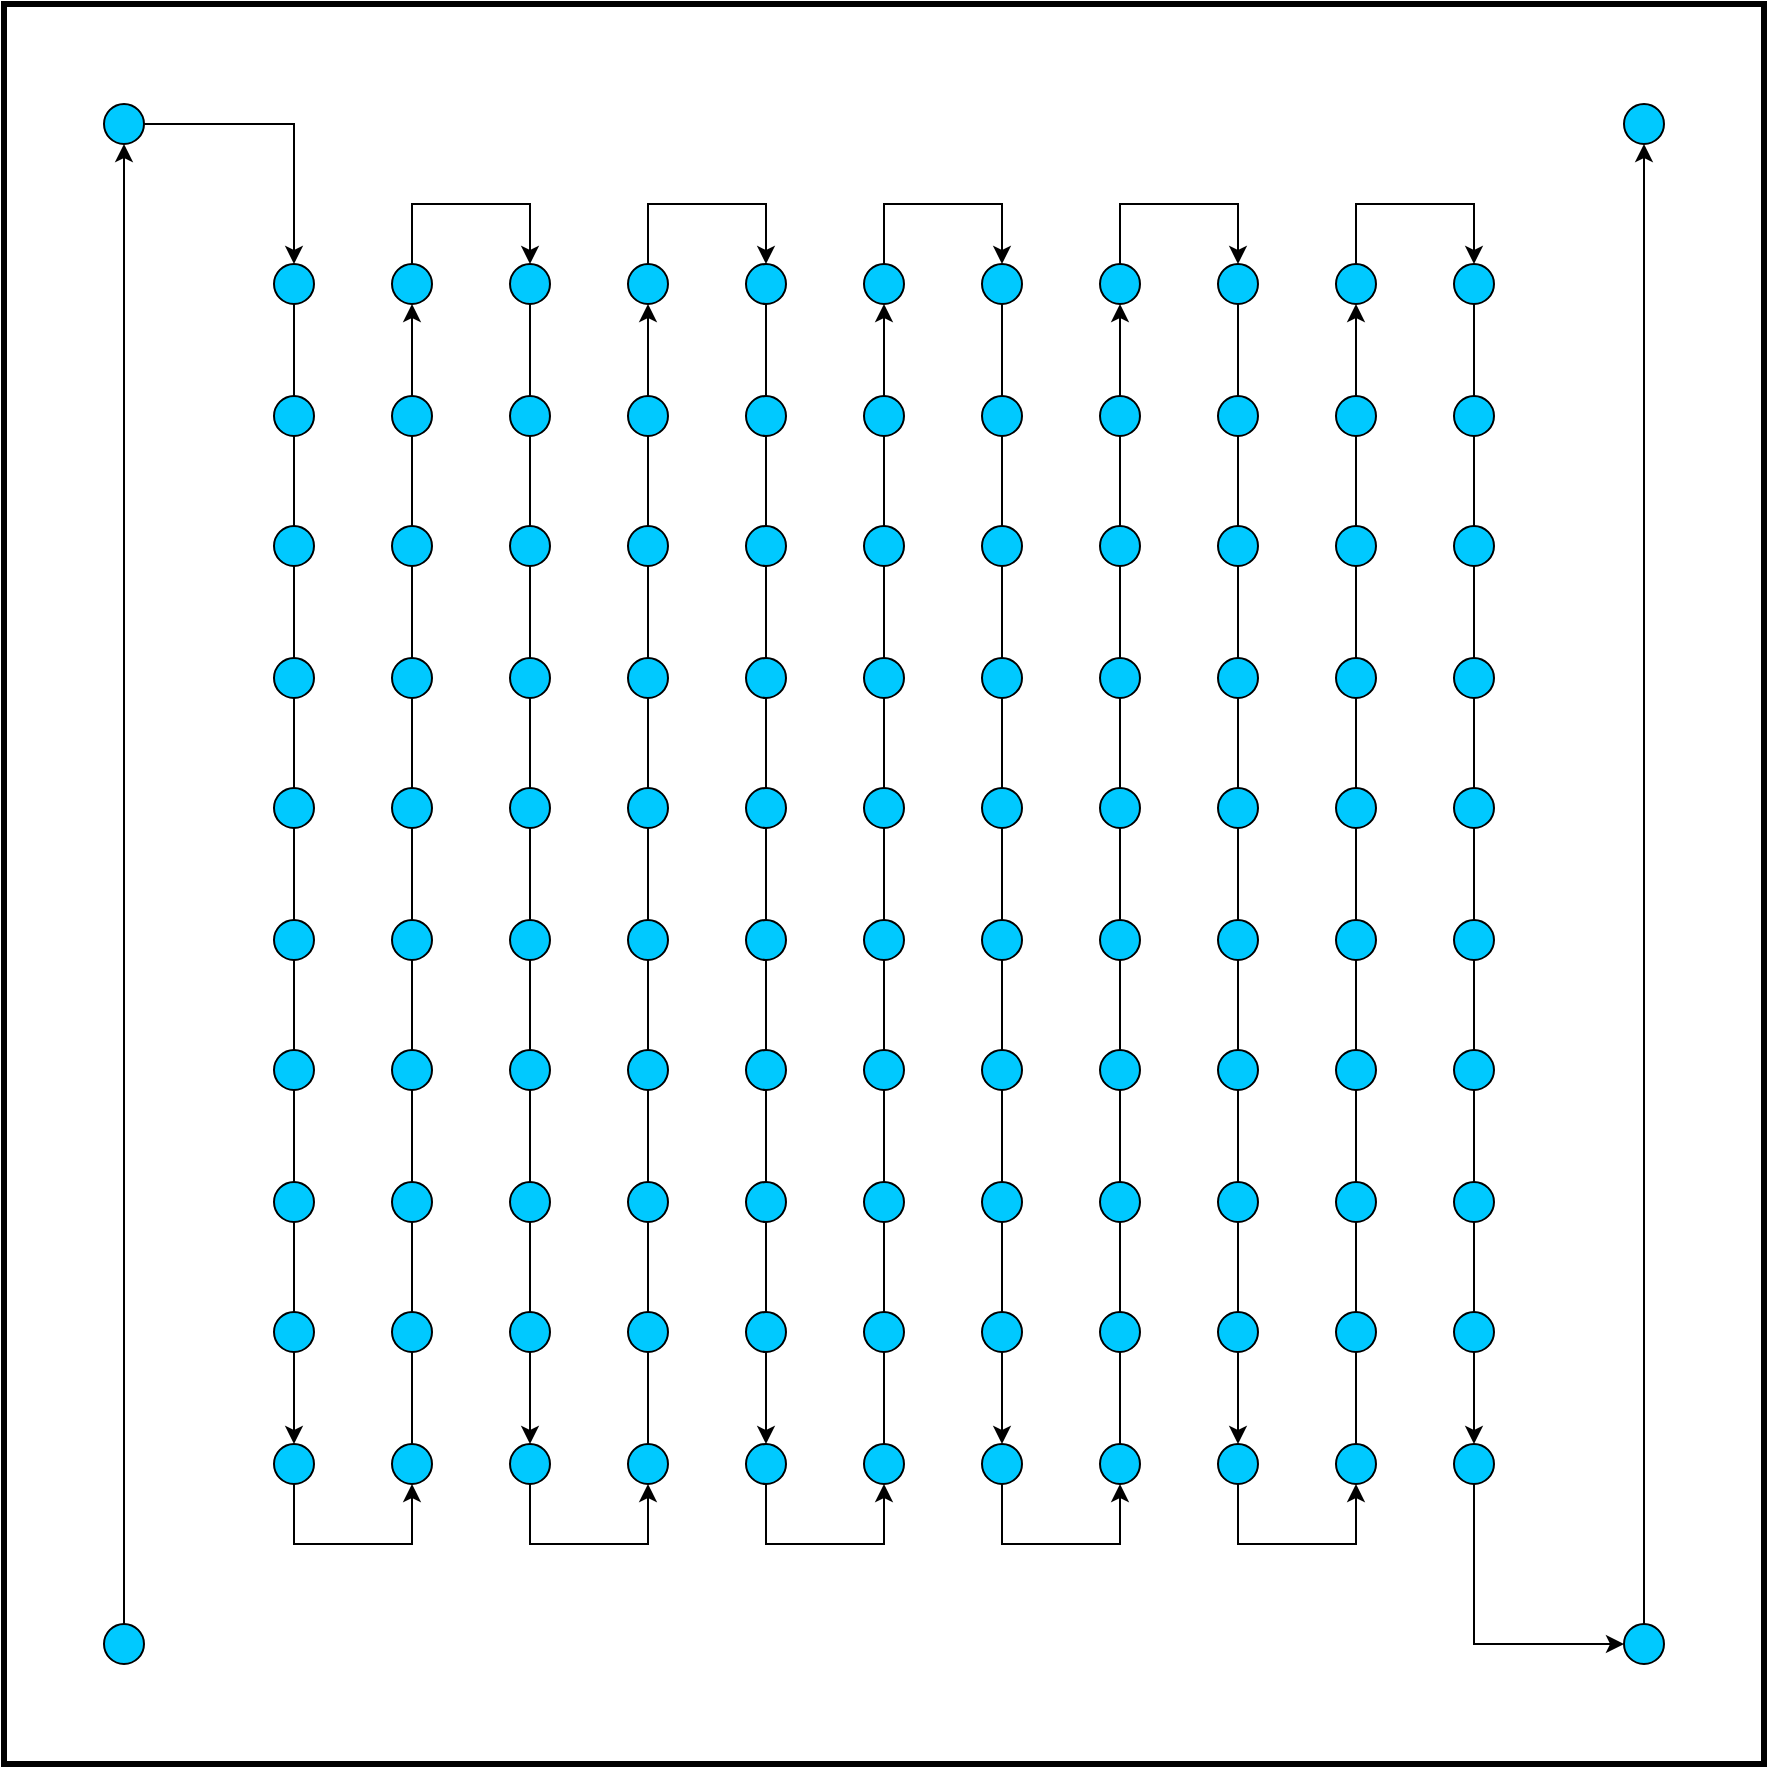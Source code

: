 <mxfile version="13.4.5" type="device"><diagram id="5TqXiVjfxqVNTCW1OdKs" name="Page-1"><mxGraphModel dx="2448" dy="993" grid="1" gridSize="10" guides="1" tooltips="1" connect="1" arrows="1" fold="1" page="1" pageScale="1" pageWidth="900" pageHeight="900" math="0" shadow="0"><root><mxCell id="0"/><mxCell id="1" parent="0"/><mxCell id="sYBojqlS_0_pmqXPdtXY-175" value="" style="rounded=0;whiteSpace=wrap;html=1;fillColor=none;strokeWidth=3;" vertex="1" parent="1"><mxGeometry x="10" y="10" width="880" height="880" as="geometry"/></mxCell><mxCell id="sYBojqlS_0_pmqXPdtXY-170" style="edgeStyle=orthogonalEdgeStyle;rounded=0;orthogonalLoop=1;jettySize=auto;html=1;exitX=0.5;exitY=0;exitDx=0;exitDy=0;entryX=0.5;entryY=1;entryDx=0;entryDy=0;" edge="1" parent="1" source="sYBojqlS_0_pmqXPdtXY-129" target="sYBojqlS_0_pmqXPdtXY-16"><mxGeometry relative="1" as="geometry"/></mxCell><mxCell id="sYBojqlS_0_pmqXPdtXY-158" style="edgeStyle=orthogonalEdgeStyle;rounded=0;orthogonalLoop=1;jettySize=auto;html=1;exitX=0.5;exitY=0;exitDx=0;exitDy=0;entryX=0.5;entryY=1;entryDx=0;entryDy=0;" edge="1" parent="1" source="sYBojqlS_0_pmqXPdtXY-135" target="sYBojqlS_0_pmqXPdtXY-22"><mxGeometry relative="1" as="geometry"/></mxCell><mxCell id="sYBojqlS_0_pmqXPdtXY-166" style="edgeStyle=orthogonalEdgeStyle;rounded=0;orthogonalLoop=1;jettySize=auto;html=1;exitX=0.5;exitY=0;exitDx=0;exitDy=0;entryX=0.5;entryY=1;entryDx=0;entryDy=0;" edge="1" parent="1" source="sYBojqlS_0_pmqXPdtXY-131" target="sYBojqlS_0_pmqXPdtXY-18"><mxGeometry relative="1" as="geometry"/></mxCell><mxCell id="sYBojqlS_0_pmqXPdtXY-162" style="edgeStyle=orthogonalEdgeStyle;rounded=0;orthogonalLoop=1;jettySize=auto;html=1;exitX=0.5;exitY=0;exitDx=0;exitDy=0;entryX=0.5;entryY=1;entryDx=0;entryDy=0;" edge="1" parent="1" source="sYBojqlS_0_pmqXPdtXY-133" target="sYBojqlS_0_pmqXPdtXY-20"><mxGeometry relative="1" as="geometry"/></mxCell><mxCell id="sYBojqlS_0_pmqXPdtXY-151" style="edgeStyle=orthogonalEdgeStyle;rounded=0;orthogonalLoop=1;jettySize=auto;html=1;exitX=0.5;exitY=0;exitDx=0;exitDy=0;entryX=0.5;entryY=1;entryDx=0;entryDy=0;" edge="1" parent="1" source="sYBojqlS_0_pmqXPdtXY-127" target="sYBojqlS_0_pmqXPdtXY-5"><mxGeometry relative="1" as="geometry"/></mxCell><mxCell id="sYBojqlS_0_pmqXPdtXY-139" style="edgeStyle=orthogonalEdgeStyle;rounded=0;orthogonalLoop=1;jettySize=auto;html=1;exitX=1;exitY=0.5;exitDx=0;exitDy=0;entryX=0.5;entryY=0;entryDx=0;entryDy=0;" edge="1" parent="1" source="sYBojqlS_0_pmqXPdtXY-1" target="sYBojqlS_0_pmqXPdtXY-4"><mxGeometry relative="1" as="geometry"/></mxCell><mxCell id="sYBojqlS_0_pmqXPdtXY-1" value="" style="ellipse;whiteSpace=wrap;html=1;aspect=fixed;fillColor=#00c9ff;" vertex="1" parent="1"><mxGeometry x="60" y="60" width="20" height="20" as="geometry"/></mxCell><mxCell id="sYBojqlS_0_pmqXPdtXY-138" style="edgeStyle=orthogonalEdgeStyle;rounded=0;orthogonalLoop=1;jettySize=auto;html=1;exitX=0.5;exitY=0;exitDx=0;exitDy=0;" edge="1" parent="1" source="sYBojqlS_0_pmqXPdtXY-2" target="sYBojqlS_0_pmqXPdtXY-1"><mxGeometry relative="1" as="geometry"/></mxCell><mxCell id="sYBojqlS_0_pmqXPdtXY-2" value="" style="ellipse;whiteSpace=wrap;html=1;aspect=fixed;fillColor=#00c9ff;" vertex="1" parent="1"><mxGeometry x="60" y="820" width="20" height="20" as="geometry"/></mxCell><mxCell id="sYBojqlS_0_pmqXPdtXY-3" value="" style="ellipse;whiteSpace=wrap;html=1;aspect=fixed;fillColor=#00c9ff;" vertex="1" parent="1"><mxGeometry x="820" y="60" width="20" height="20" as="geometry"/></mxCell><mxCell id="sYBojqlS_0_pmqXPdtXY-174" style="edgeStyle=orthogonalEdgeStyle;rounded=0;orthogonalLoop=1;jettySize=auto;html=1;exitX=0.5;exitY=0;exitDx=0;exitDy=0;entryX=0.5;entryY=1;entryDx=0;entryDy=0;" edge="1" parent="1" source="sYBojqlS_0_pmqXPdtXY-26" target="sYBojqlS_0_pmqXPdtXY-3"><mxGeometry relative="1" as="geometry"/></mxCell><mxCell id="sYBojqlS_0_pmqXPdtXY-26" value="" style="ellipse;whiteSpace=wrap;html=1;aspect=fixed;fillColor=#00c9ff;" vertex="1" parent="1"><mxGeometry x="820" y="820" width="20" height="20" as="geometry"/></mxCell><mxCell id="sYBojqlS_0_pmqXPdtXY-156" style="edgeStyle=orthogonalEdgeStyle;rounded=0;orthogonalLoop=1;jettySize=auto;html=1;exitX=0.5;exitY=1;exitDx=0;exitDy=0;entryX=0.5;entryY=0;entryDx=0;entryDy=0;" edge="1" parent="1" source="sYBojqlS_0_pmqXPdtXY-4" target="sYBojqlS_0_pmqXPdtXY-126"><mxGeometry relative="1" as="geometry"/></mxCell><mxCell id="sYBojqlS_0_pmqXPdtXY-4" value="" style="ellipse;whiteSpace=wrap;html=1;aspect=fixed;fillColor=#00c9ff;" vertex="1" parent="1"><mxGeometry x="145" y="140" width="20" height="20" as="geometry"/></mxCell><mxCell id="sYBojqlS_0_pmqXPdtXY-152" style="edgeStyle=orthogonalEdgeStyle;rounded=0;orthogonalLoop=1;jettySize=auto;html=1;exitX=0.5;exitY=0;exitDx=0;exitDy=0;entryX=0.5;entryY=0;entryDx=0;entryDy=0;" edge="1" parent="1" source="sYBojqlS_0_pmqXPdtXY-5" target="sYBojqlS_0_pmqXPdtXY-6"><mxGeometry relative="1" as="geometry"><Array as="points"><mxPoint x="214" y="110"/><mxPoint x="273" y="110"/></Array></mxGeometry></mxCell><mxCell id="sYBojqlS_0_pmqXPdtXY-5" value="" style="ellipse;whiteSpace=wrap;html=1;aspect=fixed;fillColor=#00c9ff;" vertex="1" parent="1"><mxGeometry x="204" y="140" width="20" height="20" as="geometry"/></mxCell><mxCell id="sYBojqlS_0_pmqXPdtXY-153" style="edgeStyle=orthogonalEdgeStyle;rounded=0;orthogonalLoop=1;jettySize=auto;html=1;exitX=0.5;exitY=1;exitDx=0;exitDy=0;entryX=0.5;entryY=0;entryDx=0;entryDy=0;" edge="1" parent="1" source="sYBojqlS_0_pmqXPdtXY-6" target="sYBojqlS_0_pmqXPdtXY-128"><mxGeometry relative="1" as="geometry"/></mxCell><mxCell id="sYBojqlS_0_pmqXPdtXY-6" value="" style="ellipse;whiteSpace=wrap;html=1;aspect=fixed;fillColor=#00c9ff;" vertex="1" parent="1"><mxGeometry x="263" y="140" width="20" height="20" as="geometry"/></mxCell><mxCell id="sYBojqlS_0_pmqXPdtXY-171" style="edgeStyle=orthogonalEdgeStyle;rounded=0;orthogonalLoop=1;jettySize=auto;html=1;exitX=0.5;exitY=0;exitDx=0;exitDy=0;entryX=0.5;entryY=0;entryDx=0;entryDy=0;" edge="1" parent="1" source="sYBojqlS_0_pmqXPdtXY-16" target="sYBojqlS_0_pmqXPdtXY-23"><mxGeometry relative="1" as="geometry"><Array as="points"><mxPoint x="686" y="110"/><mxPoint x="745" y="110"/></Array></mxGeometry></mxCell><mxCell id="sYBojqlS_0_pmqXPdtXY-16" value="" style="ellipse;whiteSpace=wrap;html=1;aspect=fixed;fillColor=#00c9ff;" vertex="1" parent="1"><mxGeometry x="676" y="140" width="20" height="20" as="geometry"/></mxCell><mxCell id="sYBojqlS_0_pmqXPdtXY-168" style="edgeStyle=orthogonalEdgeStyle;rounded=0;orthogonalLoop=1;jettySize=auto;html=1;exitX=0.5;exitY=1;exitDx=0;exitDy=0;entryX=0.5;entryY=0;entryDx=0;entryDy=0;" edge="1" parent="1" source="sYBojqlS_0_pmqXPdtXY-17" target="sYBojqlS_0_pmqXPdtXY-130"><mxGeometry relative="1" as="geometry"/></mxCell><mxCell id="sYBojqlS_0_pmqXPdtXY-17" value="" style="ellipse;whiteSpace=wrap;html=1;aspect=fixed;fillColor=#00c9ff;" vertex="1" parent="1"><mxGeometry x="617" y="140" width="20" height="20" as="geometry"/></mxCell><mxCell id="sYBojqlS_0_pmqXPdtXY-167" style="edgeStyle=orthogonalEdgeStyle;rounded=0;orthogonalLoop=1;jettySize=auto;html=1;exitX=0.5;exitY=0;exitDx=0;exitDy=0;entryX=0.5;entryY=0;entryDx=0;entryDy=0;" edge="1" parent="1" source="sYBojqlS_0_pmqXPdtXY-18" target="sYBojqlS_0_pmqXPdtXY-17"><mxGeometry relative="1" as="geometry"><Array as="points"><mxPoint x="568" y="110"/><mxPoint x="627" y="110"/></Array></mxGeometry></mxCell><mxCell id="sYBojqlS_0_pmqXPdtXY-18" value="" style="ellipse;whiteSpace=wrap;html=1;aspect=fixed;fillColor=#00c9ff;" vertex="1" parent="1"><mxGeometry x="558" y="140" width="20" height="20" as="geometry"/></mxCell><mxCell id="sYBojqlS_0_pmqXPdtXY-164" style="edgeStyle=orthogonalEdgeStyle;rounded=0;orthogonalLoop=1;jettySize=auto;html=1;exitX=0.5;exitY=1;exitDx=0;exitDy=0;entryX=0.5;entryY=0;entryDx=0;entryDy=0;" edge="1" parent="1" source="sYBojqlS_0_pmqXPdtXY-19" target="sYBojqlS_0_pmqXPdtXY-132"><mxGeometry relative="1" as="geometry"/></mxCell><mxCell id="sYBojqlS_0_pmqXPdtXY-19" value="" style="ellipse;whiteSpace=wrap;html=1;aspect=fixed;fillColor=#00c9ff;" vertex="1" parent="1"><mxGeometry x="499" y="140" width="20" height="20" as="geometry"/></mxCell><mxCell id="sYBojqlS_0_pmqXPdtXY-163" style="edgeStyle=orthogonalEdgeStyle;rounded=0;orthogonalLoop=1;jettySize=auto;html=1;exitX=0.5;exitY=0;exitDx=0;exitDy=0;entryX=0.5;entryY=0;entryDx=0;entryDy=0;" edge="1" parent="1" source="sYBojqlS_0_pmqXPdtXY-20" target="sYBojqlS_0_pmqXPdtXY-19"><mxGeometry relative="1" as="geometry"><Array as="points"><mxPoint x="450" y="110"/><mxPoint x="509" y="110"/></Array></mxGeometry></mxCell><mxCell id="sYBojqlS_0_pmqXPdtXY-20" value="" style="ellipse;whiteSpace=wrap;html=1;aspect=fixed;fillColor=#00c9ff;" vertex="1" parent="1"><mxGeometry x="440" y="140" width="20" height="20" as="geometry"/></mxCell><mxCell id="sYBojqlS_0_pmqXPdtXY-160" style="edgeStyle=orthogonalEdgeStyle;rounded=0;orthogonalLoop=1;jettySize=auto;html=1;exitX=0.5;exitY=1;exitDx=0;exitDy=0;entryX=0.5;entryY=0;entryDx=0;entryDy=0;" edge="1" parent="1" source="sYBojqlS_0_pmqXPdtXY-21" target="sYBojqlS_0_pmqXPdtXY-134"><mxGeometry relative="1" as="geometry"/></mxCell><mxCell id="sYBojqlS_0_pmqXPdtXY-21" value="" style="ellipse;whiteSpace=wrap;html=1;aspect=fixed;fillColor=#00c9ff;" vertex="1" parent="1"><mxGeometry x="381" y="140" width="20" height="20" as="geometry"/></mxCell><mxCell id="sYBojqlS_0_pmqXPdtXY-159" style="edgeStyle=orthogonalEdgeStyle;rounded=0;orthogonalLoop=1;jettySize=auto;html=1;exitX=0.5;exitY=0;exitDx=0;exitDy=0;entryX=0.5;entryY=0;entryDx=0;entryDy=0;" edge="1" parent="1" source="sYBojqlS_0_pmqXPdtXY-22" target="sYBojqlS_0_pmqXPdtXY-21"><mxGeometry relative="1" as="geometry"><Array as="points"><mxPoint x="332" y="110"/><mxPoint x="391" y="110"/></Array></mxGeometry></mxCell><mxCell id="sYBojqlS_0_pmqXPdtXY-22" value="" style="ellipse;whiteSpace=wrap;html=1;aspect=fixed;fillColor=#00c9ff;" vertex="1" parent="1"><mxGeometry x="322" y="140" width="20" height="20" as="geometry"/></mxCell><mxCell id="sYBojqlS_0_pmqXPdtXY-172" style="edgeStyle=orthogonalEdgeStyle;rounded=0;orthogonalLoop=1;jettySize=auto;html=1;exitX=0.5;exitY=1;exitDx=0;exitDy=0;entryX=0.5;entryY=0;entryDx=0;entryDy=0;" edge="1" parent="1" source="sYBojqlS_0_pmqXPdtXY-23" target="sYBojqlS_0_pmqXPdtXY-136"><mxGeometry relative="1" as="geometry"/></mxCell><mxCell id="sYBojqlS_0_pmqXPdtXY-23" value="" style="ellipse;whiteSpace=wrap;html=1;aspect=fixed;fillColor=#00c9ff;" vertex="1" parent="1"><mxGeometry x="735" y="140" width="20" height="20" as="geometry"/></mxCell><mxCell id="sYBojqlS_0_pmqXPdtXY-30" value="" style="ellipse;whiteSpace=wrap;html=1;aspect=fixed;fillColor=#00c9ff;" vertex="1" parent="1"><mxGeometry x="145" y="206" width="20" height="20" as="geometry"/></mxCell><mxCell id="sYBojqlS_0_pmqXPdtXY-31" value="" style="ellipse;whiteSpace=wrap;html=1;aspect=fixed;fillColor=#00c9ff;" vertex="1" parent="1"><mxGeometry x="204" y="206" width="20" height="20" as="geometry"/></mxCell><mxCell id="sYBojqlS_0_pmqXPdtXY-32" value="" style="ellipse;whiteSpace=wrap;html=1;aspect=fixed;fillColor=#00c9ff;" vertex="1" parent="1"><mxGeometry x="263" y="206" width="20" height="20" as="geometry"/></mxCell><mxCell id="sYBojqlS_0_pmqXPdtXY-33" value="" style="ellipse;whiteSpace=wrap;html=1;aspect=fixed;fillColor=#00c9ff;" vertex="1" parent="1"><mxGeometry x="676" y="206" width="20" height="20" as="geometry"/></mxCell><mxCell id="sYBojqlS_0_pmqXPdtXY-34" value="" style="ellipse;whiteSpace=wrap;html=1;aspect=fixed;fillColor=#00c9ff;" vertex="1" parent="1"><mxGeometry x="617" y="206" width="20" height="20" as="geometry"/></mxCell><mxCell id="sYBojqlS_0_pmqXPdtXY-35" value="" style="ellipse;whiteSpace=wrap;html=1;aspect=fixed;fillColor=#00c9ff;" vertex="1" parent="1"><mxGeometry x="558" y="206" width="20" height="20" as="geometry"/></mxCell><mxCell id="sYBojqlS_0_pmqXPdtXY-36" value="" style="ellipse;whiteSpace=wrap;html=1;aspect=fixed;fillColor=#00c9ff;" vertex="1" parent="1"><mxGeometry x="499" y="206" width="20" height="20" as="geometry"/></mxCell><mxCell id="sYBojqlS_0_pmqXPdtXY-37" value="" style="ellipse;whiteSpace=wrap;html=1;aspect=fixed;fillColor=#00c9ff;" vertex="1" parent="1"><mxGeometry x="440" y="206" width="20" height="20" as="geometry"/></mxCell><mxCell id="sYBojqlS_0_pmqXPdtXY-38" value="" style="ellipse;whiteSpace=wrap;html=1;aspect=fixed;fillColor=#00c9ff;" vertex="1" parent="1"><mxGeometry x="381" y="206" width="20" height="20" as="geometry"/></mxCell><mxCell id="sYBojqlS_0_pmqXPdtXY-39" value="" style="ellipse;whiteSpace=wrap;html=1;aspect=fixed;fillColor=#00c9ff;" vertex="1" parent="1"><mxGeometry x="322" y="206" width="20" height="20" as="geometry"/></mxCell><mxCell id="sYBojqlS_0_pmqXPdtXY-40" value="" style="ellipse;whiteSpace=wrap;html=1;aspect=fixed;fillColor=#00c9ff;" vertex="1" parent="1"><mxGeometry x="735" y="206" width="20" height="20" as="geometry"/></mxCell><mxCell id="sYBojqlS_0_pmqXPdtXY-42" value="" style="ellipse;whiteSpace=wrap;html=1;aspect=fixed;fillColor=#00c9ff;" vertex="1" parent="1"><mxGeometry x="145" y="271" width="20" height="20" as="geometry"/></mxCell><mxCell id="sYBojqlS_0_pmqXPdtXY-43" value="" style="ellipse;whiteSpace=wrap;html=1;aspect=fixed;fillColor=#00c9ff;" vertex="1" parent="1"><mxGeometry x="204" y="271" width="20" height="20" as="geometry"/></mxCell><mxCell id="sYBojqlS_0_pmqXPdtXY-44" value="" style="ellipse;whiteSpace=wrap;html=1;aspect=fixed;fillColor=#00c9ff;" vertex="1" parent="1"><mxGeometry x="263" y="271" width="20" height="20" as="geometry"/></mxCell><mxCell id="sYBojqlS_0_pmqXPdtXY-45" value="" style="ellipse;whiteSpace=wrap;html=1;aspect=fixed;fillColor=#00c9ff;" vertex="1" parent="1"><mxGeometry x="676" y="271" width="20" height="20" as="geometry"/></mxCell><mxCell id="sYBojqlS_0_pmqXPdtXY-46" value="" style="ellipse;whiteSpace=wrap;html=1;aspect=fixed;fillColor=#00c9ff;" vertex="1" parent="1"><mxGeometry x="617" y="271" width="20" height="20" as="geometry"/></mxCell><mxCell id="sYBojqlS_0_pmqXPdtXY-47" value="" style="ellipse;whiteSpace=wrap;html=1;aspect=fixed;fillColor=#00c9ff;" vertex="1" parent="1"><mxGeometry x="558" y="271" width="20" height="20" as="geometry"/></mxCell><mxCell id="sYBojqlS_0_pmqXPdtXY-48" value="" style="ellipse;whiteSpace=wrap;html=1;aspect=fixed;fillColor=#00c9ff;" vertex="1" parent="1"><mxGeometry x="499" y="271" width="20" height="20" as="geometry"/></mxCell><mxCell id="sYBojqlS_0_pmqXPdtXY-49" value="" style="ellipse;whiteSpace=wrap;html=1;aspect=fixed;fillColor=#00c9ff;" vertex="1" parent="1"><mxGeometry x="440" y="271" width="20" height="20" as="geometry"/></mxCell><mxCell id="sYBojqlS_0_pmqXPdtXY-50" value="" style="ellipse;whiteSpace=wrap;html=1;aspect=fixed;fillColor=#00c9ff;" vertex="1" parent="1"><mxGeometry x="381" y="271" width="20" height="20" as="geometry"/></mxCell><mxCell id="sYBojqlS_0_pmqXPdtXY-51" value="" style="ellipse;whiteSpace=wrap;html=1;aspect=fixed;fillColor=#00c9ff;" vertex="1" parent="1"><mxGeometry x="322" y="271" width="20" height="20" as="geometry"/></mxCell><mxCell id="sYBojqlS_0_pmqXPdtXY-52" value="" style="ellipse;whiteSpace=wrap;html=1;aspect=fixed;fillColor=#00c9ff;" vertex="1" parent="1"><mxGeometry x="735" y="271" width="20" height="20" as="geometry"/></mxCell><mxCell id="sYBojqlS_0_pmqXPdtXY-54" value="" style="ellipse;whiteSpace=wrap;html=1;aspect=fixed;fillColor=#00c9ff;" vertex="1" parent="1"><mxGeometry x="145" y="337" width="20" height="20" as="geometry"/></mxCell><mxCell id="sYBojqlS_0_pmqXPdtXY-55" value="" style="ellipse;whiteSpace=wrap;html=1;aspect=fixed;fillColor=#00c9ff;" vertex="1" parent="1"><mxGeometry x="204" y="337" width="20" height="20" as="geometry"/></mxCell><mxCell id="sYBojqlS_0_pmqXPdtXY-56" value="" style="ellipse;whiteSpace=wrap;html=1;aspect=fixed;fillColor=#00c9ff;" vertex="1" parent="1"><mxGeometry x="263" y="337" width="20" height="20" as="geometry"/></mxCell><mxCell id="sYBojqlS_0_pmqXPdtXY-57" value="" style="ellipse;whiteSpace=wrap;html=1;aspect=fixed;fillColor=#00c9ff;" vertex="1" parent="1"><mxGeometry x="676" y="337" width="20" height="20" as="geometry"/></mxCell><mxCell id="sYBojqlS_0_pmqXPdtXY-58" value="" style="ellipse;whiteSpace=wrap;html=1;aspect=fixed;fillColor=#00c9ff;" vertex="1" parent="1"><mxGeometry x="617" y="337" width="20" height="20" as="geometry"/></mxCell><mxCell id="sYBojqlS_0_pmqXPdtXY-59" value="" style="ellipse;whiteSpace=wrap;html=1;aspect=fixed;fillColor=#00c9ff;" vertex="1" parent="1"><mxGeometry x="558" y="337" width="20" height="20" as="geometry"/></mxCell><mxCell id="sYBojqlS_0_pmqXPdtXY-60" value="" style="ellipse;whiteSpace=wrap;html=1;aspect=fixed;fillColor=#00c9ff;" vertex="1" parent="1"><mxGeometry x="499" y="337" width="20" height="20" as="geometry"/></mxCell><mxCell id="sYBojqlS_0_pmqXPdtXY-61" value="" style="ellipse;whiteSpace=wrap;html=1;aspect=fixed;fillColor=#00c9ff;" vertex="1" parent="1"><mxGeometry x="440" y="337" width="20" height="20" as="geometry"/></mxCell><mxCell id="sYBojqlS_0_pmqXPdtXY-62" value="" style="ellipse;whiteSpace=wrap;html=1;aspect=fixed;fillColor=#00c9ff;" vertex="1" parent="1"><mxGeometry x="381" y="337" width="20" height="20" as="geometry"/></mxCell><mxCell id="sYBojqlS_0_pmqXPdtXY-63" value="" style="ellipse;whiteSpace=wrap;html=1;aspect=fixed;fillColor=#00c9ff;" vertex="1" parent="1"><mxGeometry x="322" y="337" width="20" height="20" as="geometry"/></mxCell><mxCell id="sYBojqlS_0_pmqXPdtXY-64" value="" style="ellipse;whiteSpace=wrap;html=1;aspect=fixed;fillColor=#00c9ff;" vertex="1" parent="1"><mxGeometry x="735" y="337" width="20" height="20" as="geometry"/></mxCell><mxCell id="sYBojqlS_0_pmqXPdtXY-66" value="" style="ellipse;whiteSpace=wrap;html=1;aspect=fixed;fillColor=#00c9ff;" vertex="1" parent="1"><mxGeometry x="145" y="402" width="20" height="20" as="geometry"/></mxCell><mxCell id="sYBojqlS_0_pmqXPdtXY-67" value="" style="ellipse;whiteSpace=wrap;html=1;aspect=fixed;fillColor=#00c9ff;" vertex="1" parent="1"><mxGeometry x="204" y="402" width="20" height="20" as="geometry"/></mxCell><mxCell id="sYBojqlS_0_pmqXPdtXY-68" value="" style="ellipse;whiteSpace=wrap;html=1;aspect=fixed;fillColor=#00c9ff;" vertex="1" parent="1"><mxGeometry x="263" y="402" width="20" height="20" as="geometry"/></mxCell><mxCell id="sYBojqlS_0_pmqXPdtXY-69" value="" style="ellipse;whiteSpace=wrap;html=1;aspect=fixed;fillColor=#00c9ff;" vertex="1" parent="1"><mxGeometry x="676" y="402" width="20" height="20" as="geometry"/></mxCell><mxCell id="sYBojqlS_0_pmqXPdtXY-70" value="" style="ellipse;whiteSpace=wrap;html=1;aspect=fixed;fillColor=#00c9ff;" vertex="1" parent="1"><mxGeometry x="617" y="402" width="20" height="20" as="geometry"/></mxCell><mxCell id="sYBojqlS_0_pmqXPdtXY-71" value="" style="ellipse;whiteSpace=wrap;html=1;aspect=fixed;fillColor=#00c9ff;" vertex="1" parent="1"><mxGeometry x="558" y="402" width="20" height="20" as="geometry"/></mxCell><mxCell id="sYBojqlS_0_pmqXPdtXY-72" value="" style="ellipse;whiteSpace=wrap;html=1;aspect=fixed;fillColor=#00c9ff;" vertex="1" parent="1"><mxGeometry x="499" y="402" width="20" height="20" as="geometry"/></mxCell><mxCell id="sYBojqlS_0_pmqXPdtXY-73" value="" style="ellipse;whiteSpace=wrap;html=1;aspect=fixed;fillColor=#00c9ff;" vertex="1" parent="1"><mxGeometry x="440" y="402" width="20" height="20" as="geometry"/></mxCell><mxCell id="sYBojqlS_0_pmqXPdtXY-74" value="" style="ellipse;whiteSpace=wrap;html=1;aspect=fixed;fillColor=#00c9ff;" vertex="1" parent="1"><mxGeometry x="381" y="402" width="20" height="20" as="geometry"/></mxCell><mxCell id="sYBojqlS_0_pmqXPdtXY-75" value="" style="ellipse;whiteSpace=wrap;html=1;aspect=fixed;fillColor=#00c9ff;" vertex="1" parent="1"><mxGeometry x="322" y="402" width="20" height="20" as="geometry"/></mxCell><mxCell id="sYBojqlS_0_pmqXPdtXY-76" value="" style="ellipse;whiteSpace=wrap;html=1;aspect=fixed;fillColor=#00c9ff;" vertex="1" parent="1"><mxGeometry x="735" y="402" width="20" height="20" as="geometry"/></mxCell><mxCell id="sYBojqlS_0_pmqXPdtXY-78" value="" style="ellipse;whiteSpace=wrap;html=1;aspect=fixed;fillColor=#00c9ff;" vertex="1" parent="1"><mxGeometry x="145" y="468" width="20" height="20" as="geometry"/></mxCell><mxCell id="sYBojqlS_0_pmqXPdtXY-79" value="" style="ellipse;whiteSpace=wrap;html=1;aspect=fixed;fillColor=#00c9ff;" vertex="1" parent="1"><mxGeometry x="204" y="468" width="20" height="20" as="geometry"/></mxCell><mxCell id="sYBojqlS_0_pmqXPdtXY-80" value="" style="ellipse;whiteSpace=wrap;html=1;aspect=fixed;fillColor=#00c9ff;" vertex="1" parent="1"><mxGeometry x="263" y="468" width="20" height="20" as="geometry"/></mxCell><mxCell id="sYBojqlS_0_pmqXPdtXY-81" value="" style="ellipse;whiteSpace=wrap;html=1;aspect=fixed;fillColor=#00c9ff;" vertex="1" parent="1"><mxGeometry x="676" y="468" width="20" height="20" as="geometry"/></mxCell><mxCell id="sYBojqlS_0_pmqXPdtXY-82" value="" style="ellipse;whiteSpace=wrap;html=1;aspect=fixed;fillColor=#00c9ff;" vertex="1" parent="1"><mxGeometry x="617" y="468" width="20" height="20" as="geometry"/></mxCell><mxCell id="sYBojqlS_0_pmqXPdtXY-83" value="" style="ellipse;whiteSpace=wrap;html=1;aspect=fixed;fillColor=#00c9ff;" vertex="1" parent="1"><mxGeometry x="558" y="468" width="20" height="20" as="geometry"/></mxCell><mxCell id="sYBojqlS_0_pmqXPdtXY-84" value="" style="ellipse;whiteSpace=wrap;html=1;aspect=fixed;fillColor=#00c9ff;" vertex="1" parent="1"><mxGeometry x="499" y="468" width="20" height="20" as="geometry"/></mxCell><mxCell id="sYBojqlS_0_pmqXPdtXY-85" value="" style="ellipse;whiteSpace=wrap;html=1;aspect=fixed;fillColor=#00c9ff;" vertex="1" parent="1"><mxGeometry x="440" y="468" width="20" height="20" as="geometry"/></mxCell><mxCell id="sYBojqlS_0_pmqXPdtXY-86" value="" style="ellipse;whiteSpace=wrap;html=1;aspect=fixed;fillColor=#00c9ff;" vertex="1" parent="1"><mxGeometry x="381" y="468" width="20" height="20" as="geometry"/></mxCell><mxCell id="sYBojqlS_0_pmqXPdtXY-87" value="" style="ellipse;whiteSpace=wrap;html=1;aspect=fixed;fillColor=#00c9ff;" vertex="1" parent="1"><mxGeometry x="322" y="468" width="20" height="20" as="geometry"/></mxCell><mxCell id="sYBojqlS_0_pmqXPdtXY-88" value="" style="ellipse;whiteSpace=wrap;html=1;aspect=fixed;fillColor=#00c9ff;" vertex="1" parent="1"><mxGeometry x="735" y="468" width="20" height="20" as="geometry"/></mxCell><mxCell id="sYBojqlS_0_pmqXPdtXY-90" value="" style="ellipse;whiteSpace=wrap;html=1;aspect=fixed;fillColor=#00c9ff;" vertex="1" parent="1"><mxGeometry x="145" y="533" width="20" height="20" as="geometry"/></mxCell><mxCell id="sYBojqlS_0_pmqXPdtXY-91" value="" style="ellipse;whiteSpace=wrap;html=1;aspect=fixed;fillColor=#00c9ff;" vertex="1" parent="1"><mxGeometry x="204" y="533" width="20" height="20" as="geometry"/></mxCell><mxCell id="sYBojqlS_0_pmqXPdtXY-92" value="" style="ellipse;whiteSpace=wrap;html=1;aspect=fixed;fillColor=#00c9ff;" vertex="1" parent="1"><mxGeometry x="263" y="533" width="20" height="20" as="geometry"/></mxCell><mxCell id="sYBojqlS_0_pmqXPdtXY-93" value="" style="ellipse;whiteSpace=wrap;html=1;aspect=fixed;fillColor=#00c9ff;" vertex="1" parent="1"><mxGeometry x="676" y="533" width="20" height="20" as="geometry"/></mxCell><mxCell id="sYBojqlS_0_pmqXPdtXY-94" value="" style="ellipse;whiteSpace=wrap;html=1;aspect=fixed;fillColor=#00c9ff;" vertex="1" parent="1"><mxGeometry x="617" y="533" width="20" height="20" as="geometry"/></mxCell><mxCell id="sYBojqlS_0_pmqXPdtXY-95" value="" style="ellipse;whiteSpace=wrap;html=1;aspect=fixed;fillColor=#00c9ff;" vertex="1" parent="1"><mxGeometry x="558" y="533" width="20" height="20" as="geometry"/></mxCell><mxCell id="sYBojqlS_0_pmqXPdtXY-96" value="" style="ellipse;whiteSpace=wrap;html=1;aspect=fixed;fillColor=#00c9ff;" vertex="1" parent="1"><mxGeometry x="499" y="533" width="20" height="20" as="geometry"/></mxCell><mxCell id="sYBojqlS_0_pmqXPdtXY-97" value="" style="ellipse;whiteSpace=wrap;html=1;aspect=fixed;fillColor=#00c9ff;" vertex="1" parent="1"><mxGeometry x="440" y="533" width="20" height="20" as="geometry"/></mxCell><mxCell id="sYBojqlS_0_pmqXPdtXY-98" value="" style="ellipse;whiteSpace=wrap;html=1;aspect=fixed;fillColor=#00c9ff;" vertex="1" parent="1"><mxGeometry x="381" y="533" width="20" height="20" as="geometry"/></mxCell><mxCell id="sYBojqlS_0_pmqXPdtXY-99" value="" style="ellipse;whiteSpace=wrap;html=1;aspect=fixed;fillColor=#00c9ff;" vertex="1" parent="1"><mxGeometry x="322" y="533" width="20" height="20" as="geometry"/></mxCell><mxCell id="sYBojqlS_0_pmqXPdtXY-100" value="" style="ellipse;whiteSpace=wrap;html=1;aspect=fixed;fillColor=#00c9ff;" vertex="1" parent="1"><mxGeometry x="735" y="533" width="20" height="20" as="geometry"/></mxCell><mxCell id="sYBojqlS_0_pmqXPdtXY-102" value="" style="ellipse;whiteSpace=wrap;html=1;aspect=fixed;fillColor=#00c9ff;" vertex="1" parent="1"><mxGeometry x="145" y="599" width="20" height="20" as="geometry"/></mxCell><mxCell id="sYBojqlS_0_pmqXPdtXY-103" value="" style="ellipse;whiteSpace=wrap;html=1;aspect=fixed;fillColor=#00c9ff;" vertex="1" parent="1"><mxGeometry x="204" y="599" width="20" height="20" as="geometry"/></mxCell><mxCell id="sYBojqlS_0_pmqXPdtXY-104" value="" style="ellipse;whiteSpace=wrap;html=1;aspect=fixed;fillColor=#00c9ff;" vertex="1" parent="1"><mxGeometry x="263" y="599" width="20" height="20" as="geometry"/></mxCell><mxCell id="sYBojqlS_0_pmqXPdtXY-105" value="" style="ellipse;whiteSpace=wrap;html=1;aspect=fixed;fillColor=#00c9ff;" vertex="1" parent="1"><mxGeometry x="676" y="599" width="20" height="20" as="geometry"/></mxCell><mxCell id="sYBojqlS_0_pmqXPdtXY-106" value="" style="ellipse;whiteSpace=wrap;html=1;aspect=fixed;fillColor=#00c9ff;" vertex="1" parent="1"><mxGeometry x="617" y="599" width="20" height="20" as="geometry"/></mxCell><mxCell id="sYBojqlS_0_pmqXPdtXY-107" value="" style="ellipse;whiteSpace=wrap;html=1;aspect=fixed;fillColor=#00c9ff;" vertex="1" parent="1"><mxGeometry x="558" y="599" width="20" height="20" as="geometry"/></mxCell><mxCell id="sYBojqlS_0_pmqXPdtXY-108" value="" style="ellipse;whiteSpace=wrap;html=1;aspect=fixed;fillColor=#00c9ff;" vertex="1" parent="1"><mxGeometry x="499" y="599" width="20" height="20" as="geometry"/></mxCell><mxCell id="sYBojqlS_0_pmqXPdtXY-109" value="" style="ellipse;whiteSpace=wrap;html=1;aspect=fixed;fillColor=#00c9ff;" vertex="1" parent="1"><mxGeometry x="440" y="599" width="20" height="20" as="geometry"/></mxCell><mxCell id="sYBojqlS_0_pmqXPdtXY-110" value="" style="ellipse;whiteSpace=wrap;html=1;aspect=fixed;fillColor=#00c9ff;" vertex="1" parent="1"><mxGeometry x="381" y="599" width="20" height="20" as="geometry"/></mxCell><mxCell id="sYBojqlS_0_pmqXPdtXY-111" value="" style="ellipse;whiteSpace=wrap;html=1;aspect=fixed;fillColor=#00c9ff;" vertex="1" parent="1"><mxGeometry x="322" y="599" width="20" height="20" as="geometry"/></mxCell><mxCell id="sYBojqlS_0_pmqXPdtXY-112" value="" style="ellipse;whiteSpace=wrap;html=1;aspect=fixed;fillColor=#00c9ff;" vertex="1" parent="1"><mxGeometry x="735" y="599" width="20" height="20" as="geometry"/></mxCell><mxCell id="sYBojqlS_0_pmqXPdtXY-114" value="" style="ellipse;whiteSpace=wrap;html=1;aspect=fixed;fillColor=#00c9ff;" vertex="1" parent="1"><mxGeometry x="145" y="664" width="20" height="20" as="geometry"/></mxCell><mxCell id="sYBojqlS_0_pmqXPdtXY-115" value="" style="ellipse;whiteSpace=wrap;html=1;aspect=fixed;fillColor=#00c9ff;" vertex="1" parent="1"><mxGeometry x="204" y="664" width="20" height="20" as="geometry"/></mxCell><mxCell id="sYBojqlS_0_pmqXPdtXY-116" value="" style="ellipse;whiteSpace=wrap;html=1;aspect=fixed;fillColor=#00c9ff;" vertex="1" parent="1"><mxGeometry x="263" y="664" width="20" height="20" as="geometry"/></mxCell><mxCell id="sYBojqlS_0_pmqXPdtXY-117" value="" style="ellipse;whiteSpace=wrap;html=1;aspect=fixed;fillColor=#00c9ff;" vertex="1" parent="1"><mxGeometry x="676" y="664" width="20" height="20" as="geometry"/></mxCell><mxCell id="sYBojqlS_0_pmqXPdtXY-118" value="" style="ellipse;whiteSpace=wrap;html=1;aspect=fixed;fillColor=#00c9ff;" vertex="1" parent="1"><mxGeometry x="617" y="664" width="20" height="20" as="geometry"/></mxCell><mxCell id="sYBojqlS_0_pmqXPdtXY-119" value="" style="ellipse;whiteSpace=wrap;html=1;aspect=fixed;fillColor=#00c9ff;" vertex="1" parent="1"><mxGeometry x="558" y="664" width="20" height="20" as="geometry"/></mxCell><mxCell id="sYBojqlS_0_pmqXPdtXY-120" value="" style="ellipse;whiteSpace=wrap;html=1;aspect=fixed;fillColor=#00c9ff;" vertex="1" parent="1"><mxGeometry x="499" y="664" width="20" height="20" as="geometry"/></mxCell><mxCell id="sYBojqlS_0_pmqXPdtXY-121" value="" style="ellipse;whiteSpace=wrap;html=1;aspect=fixed;fillColor=#00c9ff;" vertex="1" parent="1"><mxGeometry x="440" y="664" width="20" height="20" as="geometry"/></mxCell><mxCell id="sYBojqlS_0_pmqXPdtXY-122" value="" style="ellipse;whiteSpace=wrap;html=1;aspect=fixed;fillColor=#00c9ff;" vertex="1" parent="1"><mxGeometry x="381" y="664" width="20" height="20" as="geometry"/></mxCell><mxCell id="sYBojqlS_0_pmqXPdtXY-123" value="" style="ellipse;whiteSpace=wrap;html=1;aspect=fixed;fillColor=#00c9ff;" vertex="1" parent="1"><mxGeometry x="322" y="664" width="20" height="20" as="geometry"/></mxCell><mxCell id="sYBojqlS_0_pmqXPdtXY-124" value="" style="ellipse;whiteSpace=wrap;html=1;aspect=fixed;fillColor=#00c9ff;" vertex="1" parent="1"><mxGeometry x="735" y="664" width="20" height="20" as="geometry"/></mxCell><mxCell id="sYBojqlS_0_pmqXPdtXY-149" style="edgeStyle=orthogonalEdgeStyle;rounded=0;orthogonalLoop=1;jettySize=auto;html=1;exitX=0.5;exitY=1;exitDx=0;exitDy=0;entryX=0.5;entryY=1;entryDx=0;entryDy=0;" edge="1" parent="1" source="sYBojqlS_0_pmqXPdtXY-126" target="sYBojqlS_0_pmqXPdtXY-127"><mxGeometry relative="1" as="geometry"><Array as="points"><mxPoint x="155" y="780"/><mxPoint x="214" y="780"/></Array></mxGeometry></mxCell><mxCell id="sYBojqlS_0_pmqXPdtXY-126" value="" style="ellipse;whiteSpace=wrap;html=1;aspect=fixed;fillColor=#00c9ff;" vertex="1" parent="1"><mxGeometry x="145" y="730" width="20" height="20" as="geometry"/></mxCell><mxCell id="sYBojqlS_0_pmqXPdtXY-127" value="" style="ellipse;whiteSpace=wrap;html=1;aspect=fixed;fillColor=#00c9ff;" vertex="1" parent="1"><mxGeometry x="204" y="730" width="20" height="20" as="geometry"/></mxCell><mxCell id="sYBojqlS_0_pmqXPdtXY-157" style="edgeStyle=orthogonalEdgeStyle;rounded=0;orthogonalLoop=1;jettySize=auto;html=1;exitX=0.5;exitY=1;exitDx=0;exitDy=0;entryX=0.5;entryY=1;entryDx=0;entryDy=0;" edge="1" parent="1" source="sYBojqlS_0_pmqXPdtXY-128" target="sYBojqlS_0_pmqXPdtXY-135"><mxGeometry relative="1" as="geometry"><Array as="points"><mxPoint x="273" y="780"/><mxPoint x="332" y="780"/></Array></mxGeometry></mxCell><mxCell id="sYBojqlS_0_pmqXPdtXY-128" value="" style="ellipse;whiteSpace=wrap;html=1;aspect=fixed;fillColor=#00c9ff;" vertex="1" parent="1"><mxGeometry x="263" y="730" width="20" height="20" as="geometry"/></mxCell><mxCell id="sYBojqlS_0_pmqXPdtXY-129" value="" style="ellipse;whiteSpace=wrap;html=1;aspect=fixed;fillColor=#00c9ff;" vertex="1" parent="1"><mxGeometry x="676" y="730" width="20" height="20" as="geometry"/></mxCell><mxCell id="sYBojqlS_0_pmqXPdtXY-169" style="edgeStyle=orthogonalEdgeStyle;rounded=0;orthogonalLoop=1;jettySize=auto;html=1;exitX=0.5;exitY=1;exitDx=0;exitDy=0;entryX=0.5;entryY=1;entryDx=0;entryDy=0;" edge="1" parent="1" source="sYBojqlS_0_pmqXPdtXY-130" target="sYBojqlS_0_pmqXPdtXY-129"><mxGeometry relative="1" as="geometry"><Array as="points"><mxPoint x="627" y="780"/><mxPoint x="686" y="780"/></Array></mxGeometry></mxCell><mxCell id="sYBojqlS_0_pmqXPdtXY-130" value="" style="ellipse;whiteSpace=wrap;html=1;aspect=fixed;fillColor=#00c9ff;" vertex="1" parent="1"><mxGeometry x="617" y="730" width="20" height="20" as="geometry"/></mxCell><mxCell id="sYBojqlS_0_pmqXPdtXY-131" value="" style="ellipse;whiteSpace=wrap;html=1;aspect=fixed;fillColor=#00c9ff;" vertex="1" parent="1"><mxGeometry x="558" y="730" width="20" height="20" as="geometry"/></mxCell><mxCell id="sYBojqlS_0_pmqXPdtXY-165" style="edgeStyle=orthogonalEdgeStyle;rounded=0;orthogonalLoop=1;jettySize=auto;html=1;exitX=0.5;exitY=1;exitDx=0;exitDy=0;entryX=0.5;entryY=1;entryDx=0;entryDy=0;" edge="1" parent="1" source="sYBojqlS_0_pmqXPdtXY-132" target="sYBojqlS_0_pmqXPdtXY-131"><mxGeometry relative="1" as="geometry"><Array as="points"><mxPoint x="509" y="780"/><mxPoint x="568" y="780"/></Array></mxGeometry></mxCell><mxCell id="sYBojqlS_0_pmqXPdtXY-132" value="" style="ellipse;whiteSpace=wrap;html=1;aspect=fixed;fillColor=#00c9ff;" vertex="1" parent="1"><mxGeometry x="499" y="730" width="20" height="20" as="geometry"/></mxCell><mxCell id="sYBojqlS_0_pmqXPdtXY-133" value="" style="ellipse;whiteSpace=wrap;html=1;aspect=fixed;fillColor=#00c9ff;" vertex="1" parent="1"><mxGeometry x="440" y="730" width="20" height="20" as="geometry"/></mxCell><mxCell id="sYBojqlS_0_pmqXPdtXY-161" style="edgeStyle=orthogonalEdgeStyle;rounded=0;orthogonalLoop=1;jettySize=auto;html=1;exitX=0.5;exitY=1;exitDx=0;exitDy=0;entryX=0.5;entryY=1;entryDx=0;entryDy=0;" edge="1" parent="1" source="sYBojqlS_0_pmqXPdtXY-134" target="sYBojqlS_0_pmqXPdtXY-133"><mxGeometry relative="1" as="geometry"><Array as="points"><mxPoint x="391" y="780"/><mxPoint x="450" y="780"/></Array></mxGeometry></mxCell><mxCell id="sYBojqlS_0_pmqXPdtXY-134" value="" style="ellipse;whiteSpace=wrap;html=1;aspect=fixed;fillColor=#00c9ff;" vertex="1" parent="1"><mxGeometry x="381" y="730" width="20" height="20" as="geometry"/></mxCell><mxCell id="sYBojqlS_0_pmqXPdtXY-135" value="" style="ellipse;whiteSpace=wrap;html=1;aspect=fixed;fillColor=#00c9ff;" vertex="1" parent="1"><mxGeometry x="322" y="730" width="20" height="20" as="geometry"/></mxCell><mxCell id="sYBojqlS_0_pmqXPdtXY-173" style="edgeStyle=orthogonalEdgeStyle;rounded=0;orthogonalLoop=1;jettySize=auto;html=1;exitX=0.5;exitY=1;exitDx=0;exitDy=0;entryX=0;entryY=0.5;entryDx=0;entryDy=0;" edge="1" parent="1" source="sYBojqlS_0_pmqXPdtXY-136" target="sYBojqlS_0_pmqXPdtXY-26"><mxGeometry relative="1" as="geometry"/></mxCell><mxCell id="sYBojqlS_0_pmqXPdtXY-136" value="" style="ellipse;whiteSpace=wrap;html=1;aspect=fixed;fillColor=#00c9ff;" vertex="1" parent="1"><mxGeometry x="735" y="730" width="20" height="20" as="geometry"/></mxCell></root></mxGraphModel></diagram></mxfile>